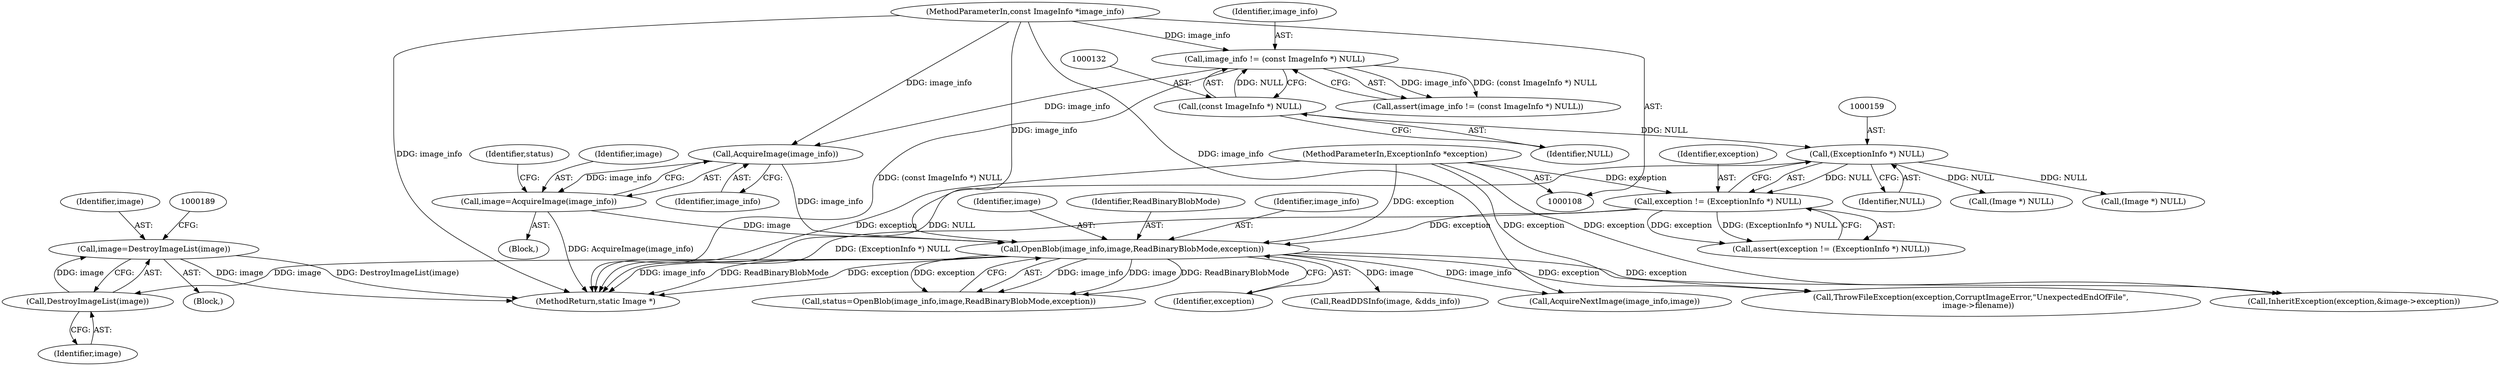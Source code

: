 digraph "0_ImageMagick_504ada82b6fa38a30c846c1c29116af7290decb2@pointer" {
"1000183" [label="(Call,image=DestroyImageList(image))"];
"1000185" [label="(Call,DestroyImageList(image))"];
"1000173" [label="(Call,OpenBlob(image_info,image,ReadBinaryBlobMode,exception))"];
"1000169" [label="(Call,AcquireImage(image_info))"];
"1000129" [label="(Call,image_info != (const ImageInfo *) NULL)"];
"1000109" [label="(MethodParameterIn,const ImageInfo *image_info)"];
"1000131" [label="(Call,(const ImageInfo *) NULL)"];
"1000167" [label="(Call,image=AcquireImage(image_info))"];
"1000156" [label="(Call,exception != (ExceptionInfo *) NULL)"];
"1000110" [label="(MethodParameterIn,ExceptionInfo *exception)"];
"1000158" [label="(Call,(ExceptionInfo *) NULL)"];
"1000175" [label="(Identifier,image)"];
"1000157" [label="(Identifier,exception)"];
"1000457" [label="(Call,(Image *) NULL)"];
"1000183" [label="(Call,image=DestroyImageList(image))"];
"1000110" [label="(MethodParameterIn,ExceptionInfo *exception)"];
"1000156" [label="(Call,exception != (ExceptionInfo *) NULL)"];
"1000168" [label="(Identifier,image)"];
"1000173" [label="(Call,OpenBlob(image_info,image,ReadBinaryBlobMode,exception))"];
"1000186" [label="(Identifier,image)"];
"1000155" [label="(Call,assert(exception != (ExceptionInfo *) NULL))"];
"1000170" [label="(Identifier,image_info)"];
"1000129" [label="(Call,image_info != (const ImageInfo *) NULL)"];
"1000176" [label="(Identifier,ReadBinaryBlobMode)"];
"1000177" [label="(Identifier,exception)"];
"1000111" [label="(Block,)"];
"1000174" [label="(Identifier,image_info)"];
"1000169" [label="(Call,AcquireImage(image_info))"];
"1000160" [label="(Identifier,NULL)"];
"1000185" [label="(Call,DestroyImageList(image))"];
"1000131" [label="(Call,(const ImageInfo *) NULL)"];
"1000133" [label="(Identifier,NULL)"];
"1000184" [label="(Identifier,image)"];
"1000193" [label="(Call,ReadDDSInfo(image, &dds_info))"];
"1000450" [label="(Call,AcquireNextImage(image_info,image))"];
"1000128" [label="(Call,assert(image_info != (const ImageInfo *) NULL))"];
"1000582" [label="(MethodReturn,static Image *)"];
"1000158" [label="(Call,(ExceptionInfo *) NULL)"];
"1000167" [label="(Call,image=AcquireImage(image_info))"];
"1000535" [label="(Call,InheritException(exception,&image->exception))"];
"1000171" [label="(Call,status=OpenBlob(image_info,image,ReadBinaryBlobMode,exception))"];
"1000188" [label="(Call,(Image *) NULL)"];
"1000130" [label="(Identifier,image_info)"];
"1000182" [label="(Block,)"];
"1000568" [label="(Call,ThrowFileException(exception,CorruptImageError,\"UnexpectedEndOfFile\",\n      image->filename))"];
"1000109" [label="(MethodParameterIn,const ImageInfo *image_info)"];
"1000172" [label="(Identifier,status)"];
"1000183" -> "1000182"  [label="AST: "];
"1000183" -> "1000185"  [label="CFG: "];
"1000184" -> "1000183"  [label="AST: "];
"1000185" -> "1000183"  [label="AST: "];
"1000189" -> "1000183"  [label="CFG: "];
"1000183" -> "1000582"  [label="DDG: DestroyImageList(image)"];
"1000183" -> "1000582"  [label="DDG: image"];
"1000185" -> "1000183"  [label="DDG: image"];
"1000185" -> "1000186"  [label="CFG: "];
"1000186" -> "1000185"  [label="AST: "];
"1000173" -> "1000185"  [label="DDG: image"];
"1000173" -> "1000171"  [label="AST: "];
"1000173" -> "1000177"  [label="CFG: "];
"1000174" -> "1000173"  [label="AST: "];
"1000175" -> "1000173"  [label="AST: "];
"1000176" -> "1000173"  [label="AST: "];
"1000177" -> "1000173"  [label="AST: "];
"1000171" -> "1000173"  [label="CFG: "];
"1000173" -> "1000582"  [label="DDG: ReadBinaryBlobMode"];
"1000173" -> "1000582"  [label="DDG: exception"];
"1000173" -> "1000582"  [label="DDG: image_info"];
"1000173" -> "1000171"  [label="DDG: image_info"];
"1000173" -> "1000171"  [label="DDG: image"];
"1000173" -> "1000171"  [label="DDG: ReadBinaryBlobMode"];
"1000173" -> "1000171"  [label="DDG: exception"];
"1000169" -> "1000173"  [label="DDG: image_info"];
"1000109" -> "1000173"  [label="DDG: image_info"];
"1000167" -> "1000173"  [label="DDG: image"];
"1000156" -> "1000173"  [label="DDG: exception"];
"1000110" -> "1000173"  [label="DDG: exception"];
"1000173" -> "1000193"  [label="DDG: image"];
"1000173" -> "1000450"  [label="DDG: image_info"];
"1000173" -> "1000535"  [label="DDG: exception"];
"1000173" -> "1000568"  [label="DDG: exception"];
"1000169" -> "1000167"  [label="AST: "];
"1000169" -> "1000170"  [label="CFG: "];
"1000170" -> "1000169"  [label="AST: "];
"1000167" -> "1000169"  [label="CFG: "];
"1000169" -> "1000167"  [label="DDG: image_info"];
"1000129" -> "1000169"  [label="DDG: image_info"];
"1000109" -> "1000169"  [label="DDG: image_info"];
"1000129" -> "1000128"  [label="AST: "];
"1000129" -> "1000131"  [label="CFG: "];
"1000130" -> "1000129"  [label="AST: "];
"1000131" -> "1000129"  [label="AST: "];
"1000128" -> "1000129"  [label="CFG: "];
"1000129" -> "1000582"  [label="DDG: (const ImageInfo *) NULL"];
"1000129" -> "1000128"  [label="DDG: image_info"];
"1000129" -> "1000128"  [label="DDG: (const ImageInfo *) NULL"];
"1000109" -> "1000129"  [label="DDG: image_info"];
"1000131" -> "1000129"  [label="DDG: NULL"];
"1000109" -> "1000108"  [label="AST: "];
"1000109" -> "1000582"  [label="DDG: image_info"];
"1000109" -> "1000450"  [label="DDG: image_info"];
"1000131" -> "1000133"  [label="CFG: "];
"1000132" -> "1000131"  [label="AST: "];
"1000133" -> "1000131"  [label="AST: "];
"1000131" -> "1000158"  [label="DDG: NULL"];
"1000167" -> "1000111"  [label="AST: "];
"1000168" -> "1000167"  [label="AST: "];
"1000172" -> "1000167"  [label="CFG: "];
"1000167" -> "1000582"  [label="DDG: AcquireImage(image_info)"];
"1000156" -> "1000155"  [label="AST: "];
"1000156" -> "1000158"  [label="CFG: "];
"1000157" -> "1000156"  [label="AST: "];
"1000158" -> "1000156"  [label="AST: "];
"1000155" -> "1000156"  [label="CFG: "];
"1000156" -> "1000582"  [label="DDG: (ExceptionInfo *) NULL"];
"1000156" -> "1000155"  [label="DDG: exception"];
"1000156" -> "1000155"  [label="DDG: (ExceptionInfo *) NULL"];
"1000110" -> "1000156"  [label="DDG: exception"];
"1000158" -> "1000156"  [label="DDG: NULL"];
"1000110" -> "1000108"  [label="AST: "];
"1000110" -> "1000582"  [label="DDG: exception"];
"1000110" -> "1000535"  [label="DDG: exception"];
"1000110" -> "1000568"  [label="DDG: exception"];
"1000158" -> "1000160"  [label="CFG: "];
"1000159" -> "1000158"  [label="AST: "];
"1000160" -> "1000158"  [label="AST: "];
"1000158" -> "1000582"  [label="DDG: NULL"];
"1000158" -> "1000188"  [label="DDG: NULL"];
"1000158" -> "1000457"  [label="DDG: NULL"];
}
